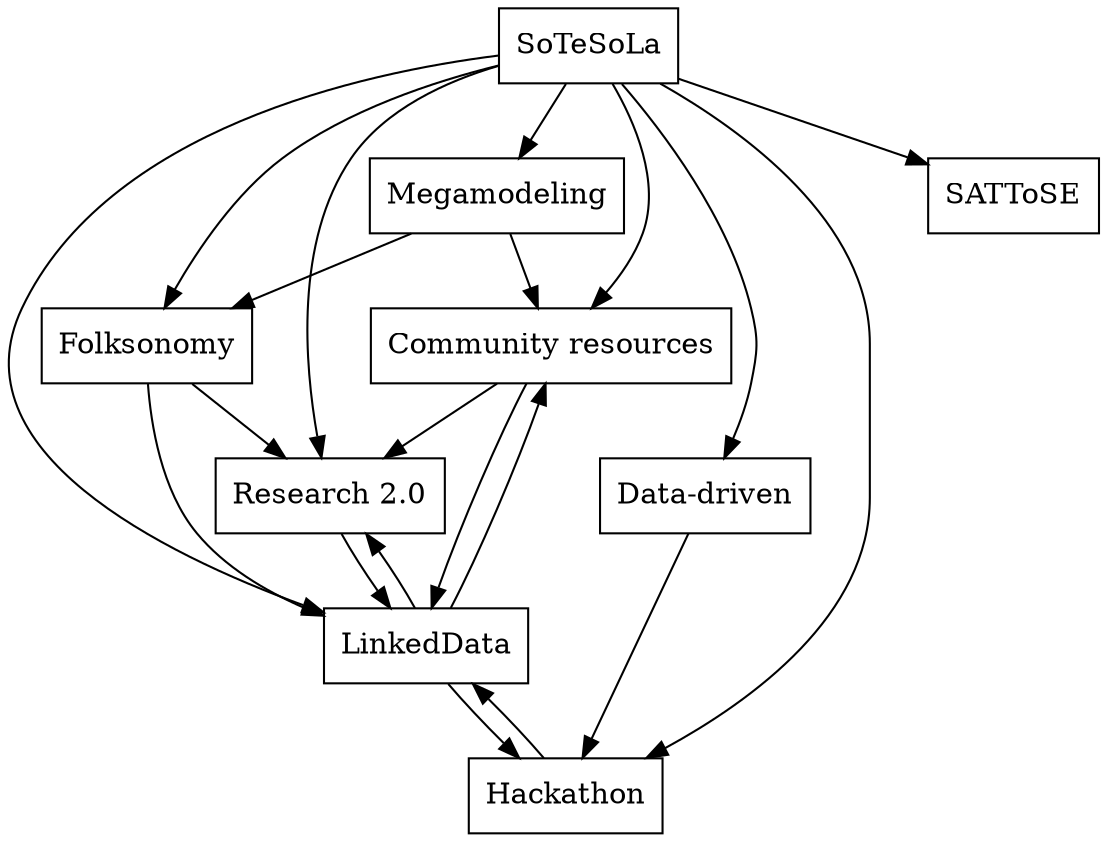 digraph Relation { node [shape=box]"Community resources" -> "Research 2.0"
"Community resources" -> "LinkedData"
"Data-driven" -> "Hackathon"
"Folksonomy" -> "Research 2.0"
"Folksonomy" -> "LinkedData"
"Hackathon" -> "LinkedData"
"SoTeSoLa" -> "Research 2.0"
"SoTeSoLa" -> "Hackathon"
"SoTeSoLa" -> "LinkedData"
"SoTeSoLa" -> "Community resources"
"SoTeSoLa" -> "Folksonomy"
"SoTeSoLa" -> "Data-driven"
"SoTeSoLa" -> "Megamodeling"
"SoTeSoLa" -> "SATToSE"
"LinkedData" -> "Research 2.0"
"LinkedData" -> "Community resources"
"LinkedData" -> "Hackathon"
"Megamodeling" -> "Community resources"
"Megamodeling" -> "Folksonomy"
"Research 2.0" -> "LinkedData"}

